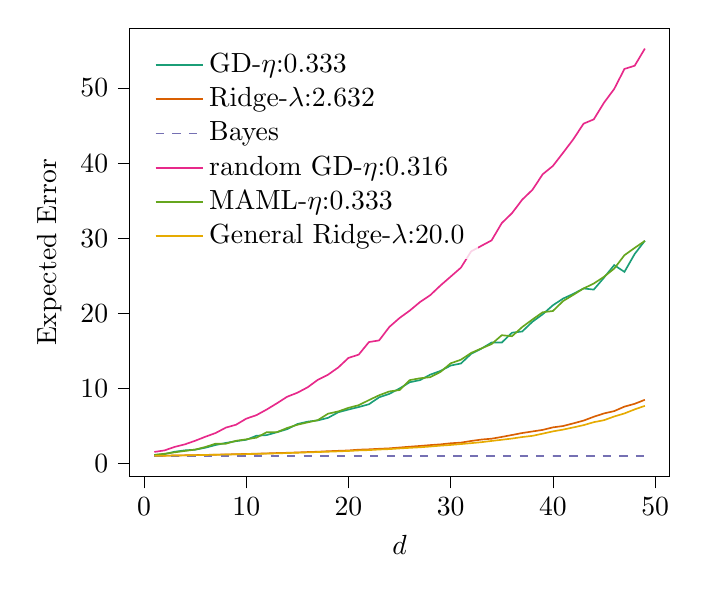 % This file was created with tikzplotlib v0.10.1.
\begin{tikzpicture}

\definecolor{chocolate217952}{RGB}{217,95,2}
\definecolor{darkcyan27158119}{RGB}{27,158,119}
\definecolor{darkgray176}{RGB}{176,176,176}
\definecolor{deeppink23141138}{RGB}{231,41,138}
\definecolor{lightslategray117112179}{RGB}{117,112,179}
\definecolor{olivedrab10216630}{RGB}{102,166,30}
\definecolor{orange2301712}{RGB}{230,171,2}

\begin{axis}[
legend cell align={left},
legend style={
  fill opacity=0.8,
  draw opacity=1,
  text opacity=1,
  at={(0.03,0.97)},
  anchor=north west,
  draw=none
},
tick align=outside,
tick pos=left,
x grid style={darkgray176},
xlabel={\(\displaystyle d\)},
xmin=-1.4, xmax=51.4,
xtick style={color=black},
y grid style={darkgray176},
ylabel={Expected Error},
ymin=-1.712, ymax=57.953,
ytick style={color=black}
]
\addplot [semithick, darkcyan27158119]
table {%
1 1.159
2 1.279
3 1.589
4 1.774
5 1.861
6 2.124
7 2.485
8 2.762
9 2.996
10 3.18
11 3.718
12 3.804
13 4.185
14 4.597
15 5.277
16 5.593
17 5.763
18 6.101
19 6.843
20 7.204
21 7.537
22 7.91
23 8.833
24 9.293
25 10.01
26 10.843
27 11.119
28 11.849
29 12.345
30 13.059
31 13.336
32 14.616
33 15.307
34 16.122
35 16.121
36 17.433
37 17.594
38 18.893
39 19.882
40 21.08
41 21.976
42 22.599
43 23.319
44 23.167
45 24.76
46 26.431
47 25.526
48 27.905
49 29.675
};
\addlegendentry{GD-$\eta$:0.333}
\addplot [semithick, chocolate217952]
table {%
1 1.039
2 1.064
3 1.086
4 1.112
5 1.141
6 1.167
7 1.196
8 1.229
9 1.259
10 1.297
11 1.327
12 1.366
13 1.415
14 1.448
15 1.493
16 1.546
17 1.591
18 1.657
19 1.711
20 1.759
21 1.863
22 1.91
23 1.982
24 2.043
25 2.152
26 2.26
27 2.361
28 2.474
29 2.57
30 2.716
31 2.804
32 3.02
33 3.212
34 3.326
35 3.562
36 3.818
37 4.082
38 4.289
39 4.497
40 4.831
41 5.014
42 5.366
43 5.734
44 6.245
45 6.69
46 6.998
47 7.594
48 7.967
49 8.504
};
\addlegendentry{Ridge-$\lambda$:2.632}
\addplot [semithick, lightslategray117112179, dashed]
table {%
1 1.0
2 1.0
3 1.0
4 1.0
5 1.0
6 1.0
7 1.0
8 1.0
9 1.0
10 1.0
11 1.0
12 1.0
13 1.0
14 1.0
15 1.0
16 1.0
17 1.0
18 1.0
19 1.0
20 1.0
21 1.0
22 1.0
23 1.0
24 1.0
25 1.0
26 1.0
27 1.0
28 1.0
29 1.0
30 1.0
31 1.0
32 1.0
33 1.0
34 1.0
35 1.0
36 1.0
37 1.0
38 1.0
39 1.0
40 1.0
41 1.0
42 1.0
43 1.0
44 1.0
45 1.0
46 1.0
47 1.0
48 1.0
49 1.0
};
\addlegendentry{Bayes}
\addplot [semithick, deeppink23141138]
table {%
1 1.564
2 1.766
3 2.237
4 2.576
5 3.05
6 3.588
7 4.08
8 4.799
9 5.185
10 5.993
11 6.463
12 7.21
13 8.037
14 8.909
15 9.441
16 10.162
17 11.161
18 11.844
19 12.803
20 14.079
21 14.512
22 16.185
23 16.407
24 18.201
25 19.392
26 20.378
27 21.513
28 22.428
29 23.714
30 24.897
31 26.088
32 28.254
33 28.99
34 29.716
35 32.022
36 33.342
37 35.141
38 36.45
39 38.515
40 39.625
41 41.385
42 43.179
43 45.252
44 45.825
45 48.04
46 49.877
47 52.535
48 52.959
49 55.241
};
\addlegendentry{random GD-$\eta$:0.316}
\addplot [semithick, olivedrab10216630]
table {%
1 1.17
2 1.318
3 1.514
4 1.697
5 1.873
6 2.226
7 2.663
8 2.658
9 3.048
10 3.241
11 3.463
12 4.191
13 4.198
14 4.754
15 5.179
16 5.495
17 5.797
18 6.652
19 6.954
20 7.434
21 7.784
22 8.462
23 9.106
24 9.615
25 9.802
26 11.121
27 11.369
28 11.51
29 12.209
30 13.359
31 13.836
32 14.74
33 15.335
34 15.918
35 17.1
36 16.961
37 18.187
38 19.191
39 20.151
40 20.321
41 21.643
42 22.47
43 23.322
44 23.972
45 24.877
46 25.965
47 27.746
48 28.717
49 29.653
};
\addlegendentry{MAML-$\eta$:0.333}
\addplot [semithick, orange2301712]
table {%
1 1.04
2 1.062
3 1.084
4 1.107
5 1.133
6 1.159
7 1.185
8 1.215
9 1.246
10 1.276
11 1.308
12 1.343
13 1.377
14 1.414
15 1.459
16 1.505
17 1.548
18 1.594
19 1.639
20 1.69
21 1.766
22 1.805
23 1.887
24 1.939
25 2.028
26 2.109
27 2.181
28 2.284
29 2.398
30 2.493
31 2.611
32 2.731
33 2.861
34 3.026
35 3.182
36 3.347
37 3.547
38 3.704
39 3.995
40 4.3
41 4.535
42 4.827
43 5.126
44 5.524
45 5.787
46 6.281
47 6.685
48 7.224
49 7.697
};
\addlegendentry{General Ridge-$\lambda$:20.0}
\end{axis}

\end{tikzpicture}
